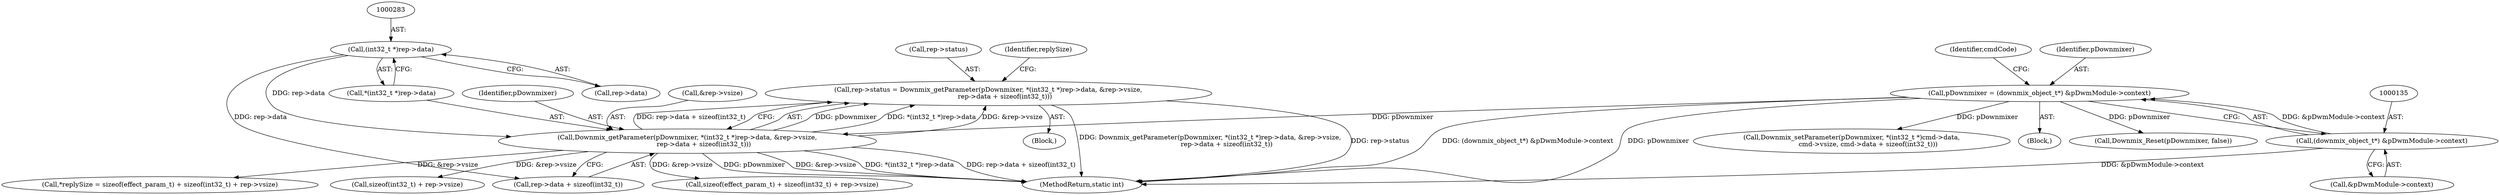 digraph "0_Android_aeea52da00d210587fb3ed895de3d5f2e0264c88_0@integer" {
"1000275" [label="(Call,rep->status = Downmix_getParameter(pDownmixer, *(int32_t *)rep->data, &rep->vsize,\n                rep->data + sizeof(int32_t)))"];
"1000279" [label="(Call,Downmix_getParameter(pDownmixer, *(int32_t *)rep->data, &rep->vsize,\n                rep->data + sizeof(int32_t)))"];
"1000132" [label="(Call,pDownmixer = (downmix_object_t*) &pDwmModule->context)"];
"1000134" [label="(Call,(downmix_object_t*) &pDwmModule->context)"];
"1000282" [label="(Call,(int32_t *)rep->data)"];
"1000281" [label="(Call,*(int32_t *)rep->data)"];
"1000141" [label="(Identifier,cmdCode)"];
"1000142" [label="(Block,)"];
"1000282" [label="(Call,(int32_t *)rep->data)"];
"1000363" [label="(Call,Downmix_setParameter(pDownmixer, *(int32_t *)cmd->data,\n                cmd->vsize, cmd->data + sizeof(int32_t)))"];
"1000136" [label="(Call,&pDwmModule->context)"];
"1000300" [label="(Call,sizeof(effect_param_t) + sizeof(int32_t) + rep->vsize)"];
"1000284" [label="(Call,rep->data)"];
"1000572" [label="(MethodReturn,static int)"];
"1000275" [label="(Call,rep->status = Downmix_getParameter(pDownmixer, *(int32_t *)rep->data, &rep->vsize,\n                rep->data + sizeof(int32_t)))"];
"1000280" [label="(Identifier,pDownmixer)"];
"1000133" [label="(Identifier,pDownmixer)"];
"1000107" [label="(Block,)"];
"1000297" [label="(Call,*replySize = sizeof(effect_param_t) + sizeof(int32_t) + rep->vsize)"];
"1000134" [label="(Call,(downmix_object_t*) &pDwmModule->context)"];
"1000287" [label="(Call,&rep->vsize)"];
"1000211" [label="(Call,Downmix_Reset(pDownmixer, false))"];
"1000276" [label="(Call,rep->status)"];
"1000303" [label="(Call,sizeof(int32_t) + rep->vsize)"];
"1000132" [label="(Call,pDownmixer = (downmix_object_t*) &pDwmModule->context)"];
"1000279" [label="(Call,Downmix_getParameter(pDownmixer, *(int32_t *)rep->data, &rep->vsize,\n                rep->data + sizeof(int32_t)))"];
"1000299" [label="(Identifier,replySize)"];
"1000291" [label="(Call,rep->data + sizeof(int32_t))"];
"1000275" -> "1000142"  [label="AST: "];
"1000275" -> "1000279"  [label="CFG: "];
"1000276" -> "1000275"  [label="AST: "];
"1000279" -> "1000275"  [label="AST: "];
"1000299" -> "1000275"  [label="CFG: "];
"1000275" -> "1000572"  [label="DDG: rep->status"];
"1000275" -> "1000572"  [label="DDG: Downmix_getParameter(pDownmixer, *(int32_t *)rep->data, &rep->vsize,\n                rep->data + sizeof(int32_t))"];
"1000279" -> "1000275"  [label="DDG: pDownmixer"];
"1000279" -> "1000275"  [label="DDG: *(int32_t *)rep->data"];
"1000279" -> "1000275"  [label="DDG: &rep->vsize"];
"1000279" -> "1000275"  [label="DDG: rep->data + sizeof(int32_t)"];
"1000279" -> "1000291"  [label="CFG: "];
"1000280" -> "1000279"  [label="AST: "];
"1000281" -> "1000279"  [label="AST: "];
"1000287" -> "1000279"  [label="AST: "];
"1000291" -> "1000279"  [label="AST: "];
"1000279" -> "1000572"  [label="DDG: rep->data + sizeof(int32_t)"];
"1000279" -> "1000572"  [label="DDG: pDownmixer"];
"1000279" -> "1000572"  [label="DDG: &rep->vsize"];
"1000279" -> "1000572"  [label="DDG: *(int32_t *)rep->data"];
"1000132" -> "1000279"  [label="DDG: pDownmixer"];
"1000282" -> "1000279"  [label="DDG: rep->data"];
"1000279" -> "1000297"  [label="DDG: &rep->vsize"];
"1000279" -> "1000300"  [label="DDG: &rep->vsize"];
"1000279" -> "1000303"  [label="DDG: &rep->vsize"];
"1000132" -> "1000107"  [label="AST: "];
"1000132" -> "1000134"  [label="CFG: "];
"1000133" -> "1000132"  [label="AST: "];
"1000134" -> "1000132"  [label="AST: "];
"1000141" -> "1000132"  [label="CFG: "];
"1000132" -> "1000572"  [label="DDG: (downmix_object_t*) &pDwmModule->context"];
"1000132" -> "1000572"  [label="DDG: pDownmixer"];
"1000134" -> "1000132"  [label="DDG: &pDwmModule->context"];
"1000132" -> "1000211"  [label="DDG: pDownmixer"];
"1000132" -> "1000363"  [label="DDG: pDownmixer"];
"1000134" -> "1000136"  [label="CFG: "];
"1000135" -> "1000134"  [label="AST: "];
"1000136" -> "1000134"  [label="AST: "];
"1000134" -> "1000572"  [label="DDG: &pDwmModule->context"];
"1000282" -> "1000281"  [label="AST: "];
"1000282" -> "1000284"  [label="CFG: "];
"1000283" -> "1000282"  [label="AST: "];
"1000284" -> "1000282"  [label="AST: "];
"1000281" -> "1000282"  [label="CFG: "];
"1000282" -> "1000291"  [label="DDG: rep->data"];
}
